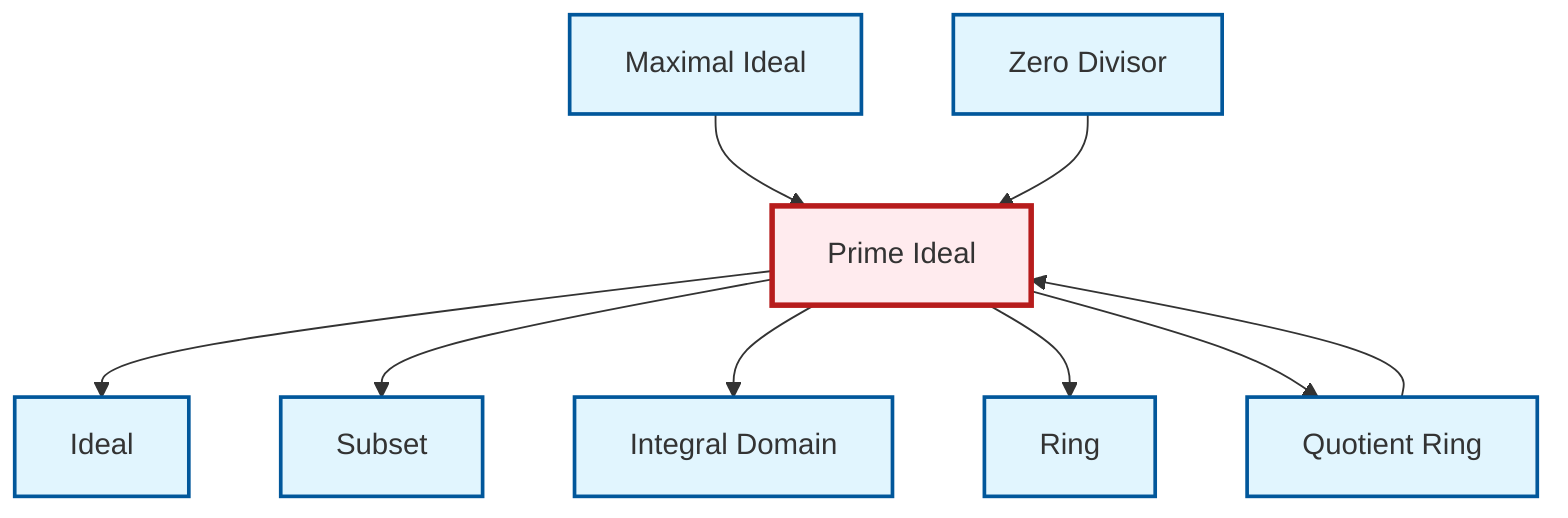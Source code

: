 graph TD
    classDef definition fill:#e1f5fe,stroke:#01579b,stroke-width:2px
    classDef theorem fill:#f3e5f5,stroke:#4a148c,stroke-width:2px
    classDef axiom fill:#fff3e0,stroke:#e65100,stroke-width:2px
    classDef example fill:#e8f5e9,stroke:#1b5e20,stroke-width:2px
    classDef current fill:#ffebee,stroke:#b71c1c,stroke-width:3px
    def-ring["Ring"]:::definition
    def-zero-divisor["Zero Divisor"]:::definition
    def-quotient-ring["Quotient Ring"]:::definition
    def-prime-ideal["Prime Ideal"]:::definition
    def-subset["Subset"]:::definition
    def-integral-domain["Integral Domain"]:::definition
    def-maximal-ideal["Maximal Ideal"]:::definition
    def-ideal["Ideal"]:::definition
    def-maximal-ideal --> def-prime-ideal
    def-quotient-ring --> def-prime-ideal
    def-prime-ideal --> def-ideal
    def-prime-ideal --> def-subset
    def-prime-ideal --> def-integral-domain
    def-zero-divisor --> def-prime-ideal
    def-prime-ideal --> def-ring
    def-prime-ideal --> def-quotient-ring
    class def-prime-ideal current